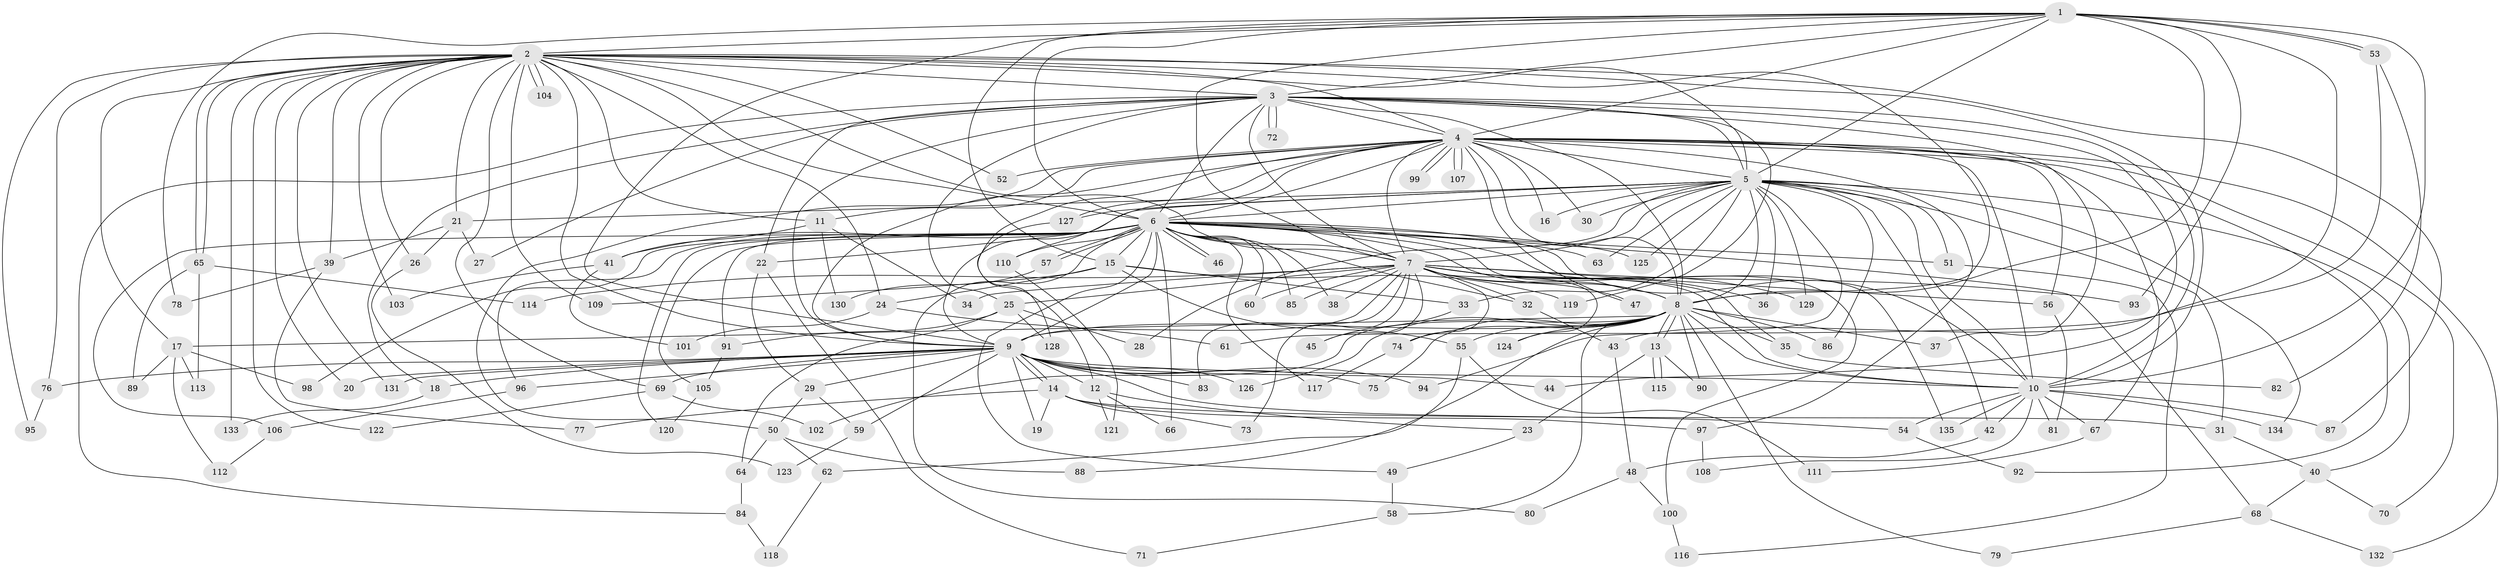// Generated by graph-tools (version 1.1) at 2025/11/02/27/25 16:11:04]
// undirected, 135 vertices, 295 edges
graph export_dot {
graph [start="1"]
  node [color=gray90,style=filled];
  1;
  2;
  3;
  4;
  5;
  6;
  7;
  8;
  9;
  10;
  11;
  12;
  13;
  14;
  15;
  16;
  17;
  18;
  19;
  20;
  21;
  22;
  23;
  24;
  25;
  26;
  27;
  28;
  29;
  30;
  31;
  32;
  33;
  34;
  35;
  36;
  37;
  38;
  39;
  40;
  41;
  42;
  43;
  44;
  45;
  46;
  47;
  48;
  49;
  50;
  51;
  52;
  53;
  54;
  55;
  56;
  57;
  58;
  59;
  60;
  61;
  62;
  63;
  64;
  65;
  66;
  67;
  68;
  69;
  70;
  71;
  72;
  73;
  74;
  75;
  76;
  77;
  78;
  79;
  80;
  81;
  82;
  83;
  84;
  85;
  86;
  87;
  88;
  89;
  90;
  91;
  92;
  93;
  94;
  95;
  96;
  97;
  98;
  99;
  100;
  101;
  102;
  103;
  104;
  105;
  106;
  107;
  108;
  109;
  110;
  111;
  112;
  113;
  114;
  115;
  116;
  117;
  118;
  119;
  120;
  121;
  122;
  123;
  124;
  125;
  126;
  127;
  128;
  129;
  130;
  131;
  132;
  133;
  134;
  135;
  1 -- 2;
  1 -- 3;
  1 -- 4;
  1 -- 5;
  1 -- 6;
  1 -- 7;
  1 -- 8;
  1 -- 9;
  1 -- 10;
  1 -- 15;
  1 -- 43;
  1 -- 53;
  1 -- 53;
  1 -- 78;
  1 -- 93;
  2 -- 3;
  2 -- 4;
  2 -- 5;
  2 -- 6;
  2 -- 7;
  2 -- 8;
  2 -- 9;
  2 -- 10;
  2 -- 11;
  2 -- 17;
  2 -- 20;
  2 -- 21;
  2 -- 24;
  2 -- 26;
  2 -- 39;
  2 -- 52;
  2 -- 65;
  2 -- 65;
  2 -- 69;
  2 -- 76;
  2 -- 87;
  2 -- 95;
  2 -- 103;
  2 -- 104;
  2 -- 104;
  2 -- 109;
  2 -- 122;
  2 -- 131;
  2 -- 133;
  3 -- 4;
  3 -- 5;
  3 -- 6;
  3 -- 7;
  3 -- 8;
  3 -- 9;
  3 -- 10;
  3 -- 18;
  3 -- 22;
  3 -- 25;
  3 -- 27;
  3 -- 37;
  3 -- 44;
  3 -- 72;
  3 -- 72;
  3 -- 84;
  3 -- 119;
  4 -- 5;
  4 -- 6;
  4 -- 7;
  4 -- 8;
  4 -- 9;
  4 -- 10;
  4 -- 11;
  4 -- 12;
  4 -- 16;
  4 -- 30;
  4 -- 47;
  4 -- 50;
  4 -- 52;
  4 -- 56;
  4 -- 67;
  4 -- 70;
  4 -- 92;
  4 -- 97;
  4 -- 99;
  4 -- 99;
  4 -- 107;
  4 -- 107;
  4 -- 110;
  4 -- 127;
  4 -- 132;
  5 -- 6;
  5 -- 7;
  5 -- 8;
  5 -- 9;
  5 -- 10;
  5 -- 16;
  5 -- 21;
  5 -- 28;
  5 -- 30;
  5 -- 31;
  5 -- 33;
  5 -- 36;
  5 -- 40;
  5 -- 42;
  5 -- 51;
  5 -- 63;
  5 -- 86;
  5 -- 94;
  5 -- 125;
  5 -- 127;
  5 -- 129;
  5 -- 134;
  6 -- 7;
  6 -- 8;
  6 -- 9;
  6 -- 10;
  6 -- 15;
  6 -- 22;
  6 -- 32;
  6 -- 38;
  6 -- 41;
  6 -- 46;
  6 -- 46;
  6 -- 49;
  6 -- 51;
  6 -- 57;
  6 -- 57;
  6 -- 60;
  6 -- 63;
  6 -- 66;
  6 -- 68;
  6 -- 80;
  6 -- 85;
  6 -- 91;
  6 -- 96;
  6 -- 98;
  6 -- 100;
  6 -- 105;
  6 -- 106;
  6 -- 110;
  6 -- 117;
  6 -- 120;
  6 -- 125;
  6 -- 135;
  7 -- 8;
  7 -- 9;
  7 -- 10;
  7 -- 25;
  7 -- 32;
  7 -- 34;
  7 -- 35;
  7 -- 36;
  7 -- 38;
  7 -- 45;
  7 -- 47;
  7 -- 56;
  7 -- 60;
  7 -- 73;
  7 -- 74;
  7 -- 83;
  7 -- 85;
  7 -- 93;
  7 -- 114;
  7 -- 124;
  7 -- 129;
  8 -- 9;
  8 -- 10;
  8 -- 13;
  8 -- 13;
  8 -- 17;
  8 -- 35;
  8 -- 37;
  8 -- 55;
  8 -- 58;
  8 -- 74;
  8 -- 75;
  8 -- 79;
  8 -- 86;
  8 -- 88;
  8 -- 90;
  8 -- 102;
  8 -- 124;
  8 -- 126;
  9 -- 10;
  9 -- 12;
  9 -- 14;
  9 -- 14;
  9 -- 18;
  9 -- 19;
  9 -- 20;
  9 -- 29;
  9 -- 44;
  9 -- 54;
  9 -- 59;
  9 -- 69;
  9 -- 75;
  9 -- 76;
  9 -- 83;
  9 -- 94;
  9 -- 96;
  9 -- 126;
  9 -- 131;
  10 -- 42;
  10 -- 54;
  10 -- 67;
  10 -- 81;
  10 -- 87;
  10 -- 108;
  10 -- 134;
  10 -- 135;
  11 -- 34;
  11 -- 41;
  11 -- 130;
  12 -- 23;
  12 -- 66;
  12 -- 121;
  13 -- 23;
  13 -- 90;
  13 -- 115;
  13 -- 115;
  14 -- 19;
  14 -- 31;
  14 -- 73;
  14 -- 77;
  14 -- 97;
  15 -- 24;
  15 -- 33;
  15 -- 55;
  15 -- 109;
  15 -- 119;
  17 -- 89;
  17 -- 98;
  17 -- 112;
  17 -- 113;
  18 -- 133;
  21 -- 26;
  21 -- 27;
  21 -- 39;
  22 -- 29;
  22 -- 71;
  23 -- 49;
  24 -- 61;
  24 -- 101;
  25 -- 28;
  25 -- 64;
  25 -- 91;
  25 -- 128;
  26 -- 123;
  29 -- 50;
  29 -- 59;
  31 -- 40;
  32 -- 43;
  33 -- 45;
  35 -- 82;
  39 -- 77;
  39 -- 78;
  40 -- 68;
  40 -- 70;
  41 -- 101;
  41 -- 103;
  42 -- 48;
  43 -- 48;
  48 -- 80;
  48 -- 100;
  49 -- 58;
  50 -- 62;
  50 -- 64;
  50 -- 88;
  51 -- 116;
  53 -- 61;
  53 -- 82;
  54 -- 92;
  55 -- 62;
  55 -- 111;
  56 -- 81;
  57 -- 130;
  58 -- 71;
  59 -- 123;
  62 -- 118;
  64 -- 84;
  65 -- 89;
  65 -- 113;
  65 -- 114;
  67 -- 111;
  68 -- 79;
  68 -- 132;
  69 -- 102;
  69 -- 122;
  74 -- 117;
  76 -- 95;
  84 -- 118;
  91 -- 105;
  96 -- 106;
  97 -- 108;
  100 -- 116;
  105 -- 120;
  106 -- 112;
  110 -- 121;
  127 -- 128;
}

